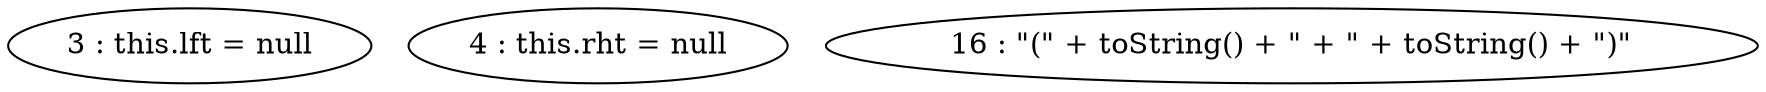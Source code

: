 digraph G {
"3 : this.lft = null"
"4 : this.rht = null"
"16 : \"(\" + toString() + \" + \" + toString() + \")\""
}